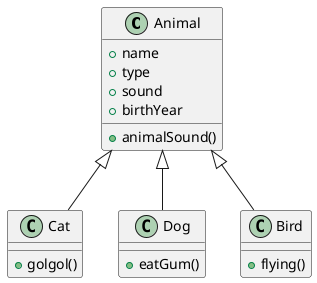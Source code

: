 @startuml

class Animal {
+ name
+ type
+ sound
+ birthYear
+ animalSound()
}

class Cat extends Animal{
+ golgol()
}

class Dog extends Animal{
+ eatGum()
}

class Bird extends Animal {
+ flying()
}


@enduml